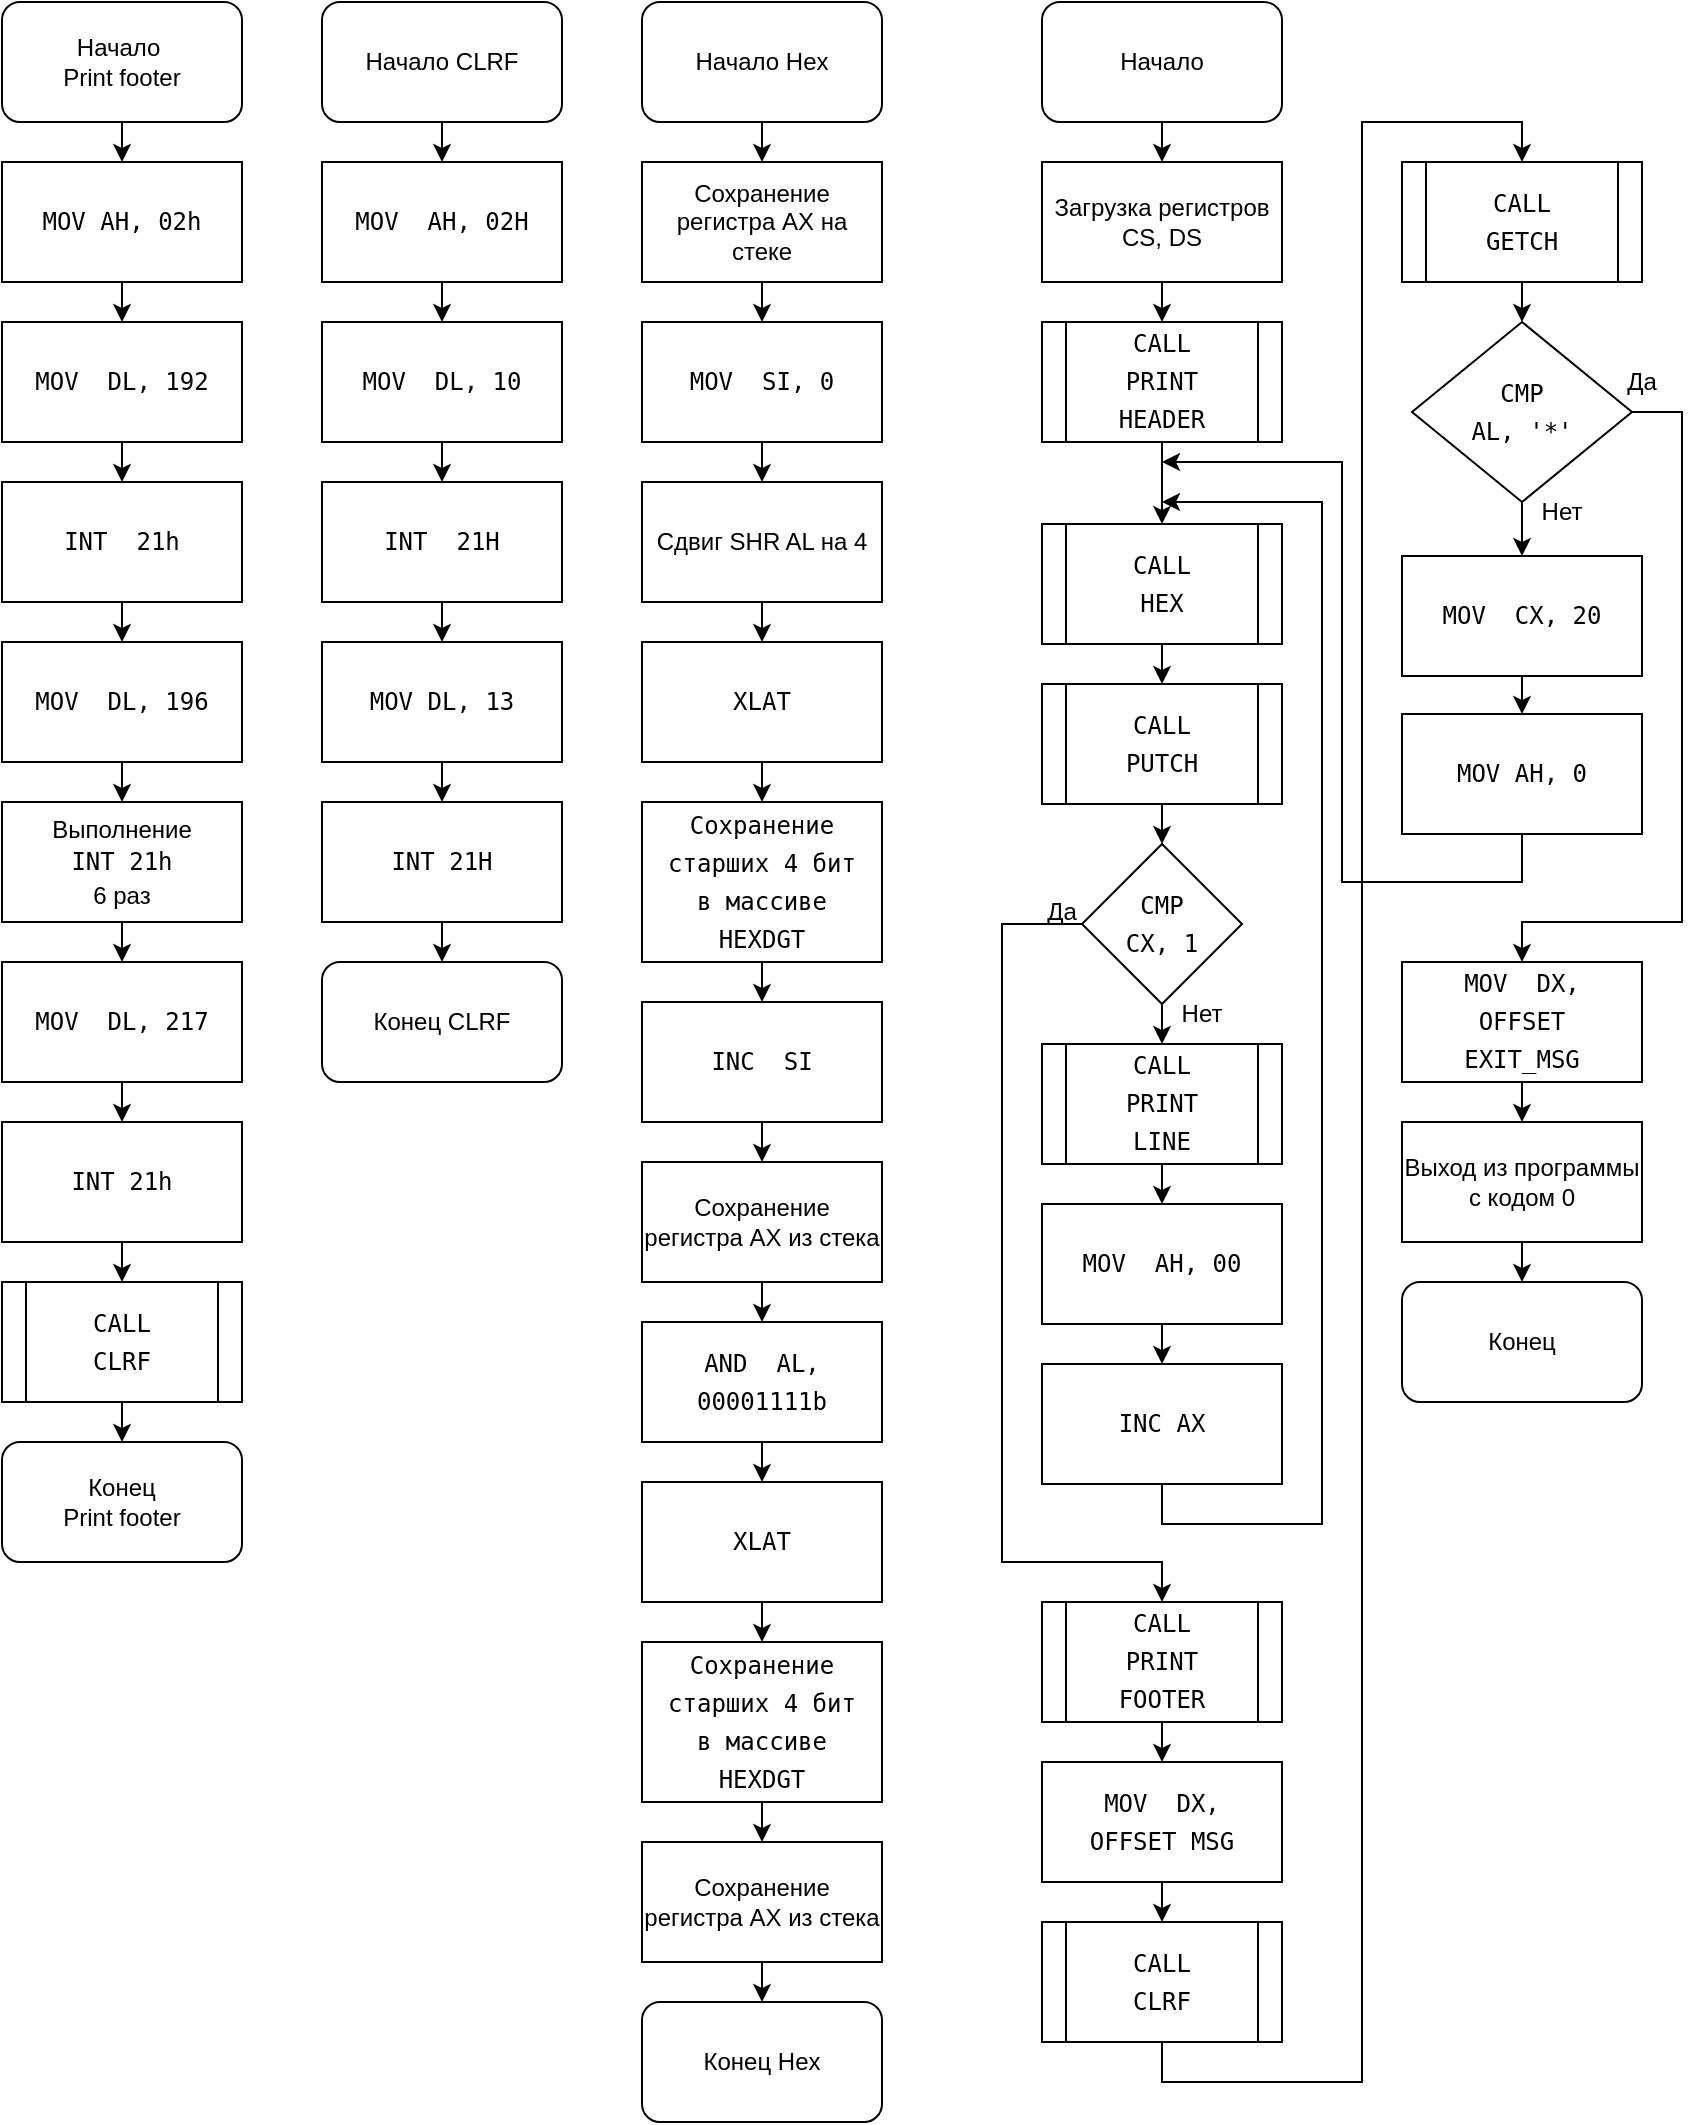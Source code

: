 <mxfile version="24.2.1" type="device">
  <diagram name="Страница — 1" id="1dpF23kXrjFjm8gWY1fu">
    <mxGraphModel dx="1234" dy="1182" grid="1" gridSize="10" guides="1" tooltips="1" connect="1" arrows="1" fold="1" page="1" pageScale="1" pageWidth="827" pageHeight="1169" math="0" shadow="0">
      <root>
        <mxCell id="0" />
        <mxCell id="1" parent="0" />
        <mxCell id="9ZyyZGhGzsiPdLYiachG-24" style="edgeStyle=orthogonalEdgeStyle;rounded=0;orthogonalLoop=1;jettySize=auto;html=1;exitX=0.5;exitY=1;exitDx=0;exitDy=0;entryX=0.5;entryY=0;entryDx=0;entryDy=0;fontSize=12;fontColor=#000000;" edge="1" parent="1" source="9ZyyZGhGzsiPdLYiachG-2" target="9ZyyZGhGzsiPdLYiachG-6">
          <mxGeometry relative="1" as="geometry" />
        </mxCell>
        <mxCell id="9ZyyZGhGzsiPdLYiachG-2" value="&lt;div style=&quot;font-size: 12px;&quot;&gt;Начало&amp;nbsp;&lt;/div&gt;&lt;div style=&quot;font-size: 12px;&quot;&gt;Print footer&lt;/div&gt;" style="rounded=1;whiteSpace=wrap;html=1;fontSize=12;fontColor=#000000;" vertex="1" parent="1">
          <mxGeometry x="40" y="40" width="120" height="60" as="geometry" />
        </mxCell>
        <mxCell id="9ZyyZGhGzsiPdLYiachG-5" style="edgeStyle=orthogonalEdgeStyle;rounded=0;orthogonalLoop=1;jettySize=auto;html=1;exitX=0.5;exitY=1;exitDx=0;exitDy=0;entryX=0.5;entryY=0;entryDx=0;entryDy=0;fontSize=12;fontColor=#000000;" edge="1" parent="1" source="9ZyyZGhGzsiPdLYiachG-6" target="9ZyyZGhGzsiPdLYiachG-8">
          <mxGeometry relative="1" as="geometry" />
        </mxCell>
        <mxCell id="9ZyyZGhGzsiPdLYiachG-6" value="&lt;div style=&quot;background-color: rgb(255, 255, 255); font-family: &amp;quot;Droid Sans Mono&amp;quot;, &amp;quot;monospace&amp;quot;, monospace; font-weight: normal; font-size: 12px; line-height: 19px; white-space: pre;&quot;&gt;&lt;div style=&quot;font-size: 12px;&quot;&gt;&lt;span style=&quot;font-size: 12px;&quot;&gt;MOV&lt;/span&gt; &lt;span style=&quot;font-size: 12px;&quot;&gt;AH&lt;/span&gt;&lt;span style=&quot;font-size: 12px;&quot;&gt;, &lt;/span&gt;&lt;span style=&quot;font-size: 12px;&quot;&gt;02h&lt;/span&gt;&lt;/div&gt;&lt;/div&gt;" style="rounded=0;whiteSpace=wrap;html=1;fontSize=12;fontColor=#000000;" vertex="1" parent="1">
          <mxGeometry x="40" y="120" width="120" height="60" as="geometry" />
        </mxCell>
        <mxCell id="9ZyyZGhGzsiPdLYiachG-7" style="edgeStyle=orthogonalEdgeStyle;rounded=0;orthogonalLoop=1;jettySize=auto;html=1;exitX=0.5;exitY=1;exitDx=0;exitDy=0;entryX=0.5;entryY=0;entryDx=0;entryDy=0;fontSize=12;fontColor=#000000;" edge="1" parent="1" source="9ZyyZGhGzsiPdLYiachG-8" target="9ZyyZGhGzsiPdLYiachG-10">
          <mxGeometry relative="1" as="geometry" />
        </mxCell>
        <mxCell id="9ZyyZGhGzsiPdLYiachG-8" value="&lt;div style=&quot;background-color: rgb(255, 255, 255); font-family: &amp;quot;Droid Sans Mono&amp;quot;, &amp;quot;monospace&amp;quot;, monospace; font-weight: normal; font-size: 12px; line-height: 19px; white-space: pre;&quot;&gt;&lt;div style=&quot;font-size: 12px;&quot;&gt;&lt;span style=&quot;font-size: 12px;&quot;&gt;MOV&lt;/span&gt;  &lt;span style=&quot;font-size: 12px;&quot;&gt;DL&lt;/span&gt;&lt;span style=&quot;font-size: 12px;&quot;&gt;, &lt;/span&gt;&lt;span style=&quot;font-size: 12px;&quot;&gt;192&lt;/span&gt;&lt;/div&gt;&lt;/div&gt;" style="rounded=0;whiteSpace=wrap;html=1;fontSize=12;fontColor=#000000;" vertex="1" parent="1">
          <mxGeometry x="40" y="200" width="120" height="60" as="geometry" />
        </mxCell>
        <mxCell id="9ZyyZGhGzsiPdLYiachG-9" style="edgeStyle=orthogonalEdgeStyle;rounded=0;orthogonalLoop=1;jettySize=auto;html=1;exitX=0.5;exitY=1;exitDx=0;exitDy=0;entryX=0.5;entryY=0;entryDx=0;entryDy=0;fontSize=12;fontColor=#000000;" edge="1" parent="1" source="9ZyyZGhGzsiPdLYiachG-10" target="9ZyyZGhGzsiPdLYiachG-12">
          <mxGeometry relative="1" as="geometry" />
        </mxCell>
        <mxCell id="9ZyyZGhGzsiPdLYiachG-10" value="&lt;div style=&quot;background-color: rgb(255, 255, 255); font-family: &amp;quot;Droid Sans Mono&amp;quot;, &amp;quot;monospace&amp;quot;, monospace; font-weight: normal; font-size: 12px; line-height: 19px; white-space: pre;&quot;&gt;&lt;div style=&quot;font-size: 12px;&quot;&gt;&lt;span style=&quot;font-size: 12px;&quot;&gt;INT&lt;/span&gt;  &lt;span style=&quot;font-size: 12px;&quot;&gt;21h&lt;/span&gt;&lt;/div&gt;&lt;/div&gt;" style="rounded=0;whiteSpace=wrap;html=1;fontSize=12;fontColor=#000000;" vertex="1" parent="1">
          <mxGeometry x="40" y="280" width="120" height="60" as="geometry" />
        </mxCell>
        <mxCell id="9ZyyZGhGzsiPdLYiachG-11" style="edgeStyle=orthogonalEdgeStyle;rounded=0;orthogonalLoop=1;jettySize=auto;html=1;exitX=0.5;exitY=1;exitDx=0;exitDy=0;entryX=0.5;entryY=0;entryDx=0;entryDy=0;fontSize=12;fontColor=#000000;" edge="1" parent="1" source="9ZyyZGhGzsiPdLYiachG-12" target="9ZyyZGhGzsiPdLYiachG-14">
          <mxGeometry relative="1" as="geometry" />
        </mxCell>
        <mxCell id="9ZyyZGhGzsiPdLYiachG-12" value="&lt;div style=&quot;background-color: rgb(255, 255, 255); font-family: &amp;quot;Droid Sans Mono&amp;quot;, &amp;quot;monospace&amp;quot;, monospace; font-weight: normal; font-size: 12px; line-height: 19px; white-space: pre;&quot;&gt;&lt;div style=&quot;font-size: 12px;&quot;&gt;&lt;span style=&quot;font-size: 12px;&quot;&gt;MOV&lt;/span&gt;  &lt;span style=&quot;font-size: 12px;&quot;&gt;DL&lt;/span&gt;&lt;span style=&quot;font-size: 12px;&quot;&gt;, &lt;/span&gt;&lt;span style=&quot;font-size: 12px;&quot;&gt;196&lt;/span&gt;&lt;/div&gt;&lt;/div&gt;" style="rounded=0;whiteSpace=wrap;html=1;fontSize=12;fontColor=#000000;" vertex="1" parent="1">
          <mxGeometry x="40" y="360" width="120" height="60" as="geometry" />
        </mxCell>
        <mxCell id="9ZyyZGhGzsiPdLYiachG-13" style="edgeStyle=orthogonalEdgeStyle;rounded=0;orthogonalLoop=1;jettySize=auto;html=1;exitX=0.5;exitY=1;exitDx=0;exitDy=0;entryX=0.5;entryY=0;entryDx=0;entryDy=0;fontSize=12;fontColor=#000000;" edge="1" parent="1" source="9ZyyZGhGzsiPdLYiachG-14" target="9ZyyZGhGzsiPdLYiachG-16">
          <mxGeometry relative="1" as="geometry" />
        </mxCell>
        <mxCell id="9ZyyZGhGzsiPdLYiachG-14" value="&lt;div style=&quot;font-size: 12px;&quot;&gt;Выполнение&lt;/div&gt;&lt;div style=&quot;font-size: 12px;&quot;&gt;&lt;div style=&quot;background-color: rgb(255, 255, 255); font-family: &amp;quot;Droid Sans Mono&amp;quot;, &amp;quot;monospace&amp;quot;, monospace; font-weight: normal; font-size: 12px; line-height: 19px; white-space: pre;&quot;&gt;&lt;div style=&quot;font-size: 12px;&quot;&gt;&lt;span style=&quot;font-size: 12px;&quot;&gt;INT&lt;/span&gt; &lt;span style=&quot;font-size: 12px;&quot;&gt;21h&lt;/span&gt;&lt;/div&gt;&lt;/div&gt;&lt;/div&gt;&lt;div style=&quot;font-size: 12px;&quot;&gt;6 раз&lt;br style=&quot;font-size: 12px;&quot;&gt;&lt;/div&gt;" style="rounded=0;whiteSpace=wrap;html=1;fontSize=12;fontColor=#000000;" vertex="1" parent="1">
          <mxGeometry x="40" y="440" width="120" height="60" as="geometry" />
        </mxCell>
        <mxCell id="9ZyyZGhGzsiPdLYiachG-15" style="edgeStyle=orthogonalEdgeStyle;rounded=0;orthogonalLoop=1;jettySize=auto;html=1;exitX=0.5;exitY=1;exitDx=0;exitDy=0;entryX=0.5;entryY=0;entryDx=0;entryDy=0;fontSize=12;fontColor=#000000;" edge="1" parent="1" source="9ZyyZGhGzsiPdLYiachG-16" target="9ZyyZGhGzsiPdLYiachG-18">
          <mxGeometry relative="1" as="geometry" />
        </mxCell>
        <mxCell id="9ZyyZGhGzsiPdLYiachG-16" value="&lt;div style=&quot;background-color: rgb(255, 255, 255); font-family: &amp;quot;Droid Sans Mono&amp;quot;, &amp;quot;monospace&amp;quot;, monospace; font-weight: normal; font-size: 12px; line-height: 19px; white-space: pre;&quot;&gt;&lt;div style=&quot;font-size: 12px;&quot;&gt;&lt;span style=&quot;font-size: 12px;&quot;&gt;MOV&lt;/span&gt;  &lt;span style=&quot;font-size: 12px;&quot;&gt;DL&lt;/span&gt;&lt;span style=&quot;font-size: 12px;&quot;&gt;, &lt;/span&gt;&lt;span style=&quot;font-size: 12px;&quot;&gt;217&lt;/span&gt;&lt;/div&gt;&lt;/div&gt;" style="rounded=0;whiteSpace=wrap;html=1;fontSize=12;fontColor=#000000;" vertex="1" parent="1">
          <mxGeometry x="40" y="520" width="120" height="60" as="geometry" />
        </mxCell>
        <mxCell id="9ZyyZGhGzsiPdLYiachG-17" style="edgeStyle=orthogonalEdgeStyle;rounded=0;orthogonalLoop=1;jettySize=auto;html=1;exitX=0.5;exitY=1;exitDx=0;exitDy=0;entryX=0.5;entryY=0;entryDx=0;entryDy=0;fontSize=12;fontColor=#000000;" edge="1" parent="1" source="9ZyyZGhGzsiPdLYiachG-18" target="9ZyyZGhGzsiPdLYiachG-22">
          <mxGeometry relative="1" as="geometry" />
        </mxCell>
        <mxCell id="9ZyyZGhGzsiPdLYiachG-18" value="&lt;div style=&quot;background-color: rgb(255, 255, 255); font-family: &amp;quot;Droid Sans Mono&amp;quot;, &amp;quot;monospace&amp;quot;, monospace; font-weight: normal; font-size: 12px; line-height: 19px; white-space: pre;&quot;&gt;&lt;div style=&quot;font-size: 12px;&quot;&gt;&lt;span style=&quot;font-size: 12px;&quot;&gt;INT&lt;/span&gt; &lt;span style=&quot;font-size: 12px;&quot;&gt;21h&lt;/span&gt;&lt;/div&gt;&lt;/div&gt;" style="rounded=0;whiteSpace=wrap;html=1;fontSize=12;fontColor=#000000;" vertex="1" parent="1">
          <mxGeometry x="40" y="600" width="120" height="60" as="geometry" />
        </mxCell>
        <mxCell id="9ZyyZGhGzsiPdLYiachG-25" style="edgeStyle=orthogonalEdgeStyle;rounded=0;orthogonalLoop=1;jettySize=auto;html=1;exitX=0.5;exitY=1;exitDx=0;exitDy=0;entryX=0.5;entryY=0;entryDx=0;entryDy=0;fontSize=12;fontColor=#000000;" edge="1" parent="1" source="9ZyyZGhGzsiPdLYiachG-22" target="9ZyyZGhGzsiPdLYiachG-23">
          <mxGeometry relative="1" as="geometry" />
        </mxCell>
        <mxCell id="9ZyyZGhGzsiPdLYiachG-22" value="&lt;div style=&quot;background-color: rgb(255, 255, 255); font-family: &amp;quot;Droid Sans Mono&amp;quot;, &amp;quot;monospace&amp;quot;, monospace; font-weight: normal; font-size: 12px; line-height: 19px; white-space: pre;&quot;&gt;&lt;div style=&quot;font-size: 12px;&quot;&gt;&lt;span style=&quot;font-size: 12px;&quot;&gt;CALL&lt;/span&gt;&lt;span style=&quot;font-size: 12px;&quot;&gt;&lt;br style=&quot;font-size: 12px;&quot;&gt;&lt;/span&gt;&lt;/div&gt;&lt;div style=&quot;font-size: 12px;&quot;&gt;&lt;span style=&quot;font-size: 12px;&quot;&gt;CLRF&lt;/span&gt;&lt;/div&gt;&lt;/div&gt;" style="shape=process;whiteSpace=wrap;html=1;backgroundOutline=1;fontSize=12;fontColor=#000000;" vertex="1" parent="1">
          <mxGeometry x="40" y="680" width="120" height="60" as="geometry" />
        </mxCell>
        <mxCell id="9ZyyZGhGzsiPdLYiachG-23" value="&lt;div style=&quot;font-size: 12px;&quot;&gt;Конец&lt;/div&gt;&lt;div style=&quot;font-size: 12px;&quot;&gt;Print footer&lt;/div&gt;" style="rounded=1;whiteSpace=wrap;html=1;fontSize=12;fontColor=#000000;" vertex="1" parent="1">
          <mxGeometry x="40" y="760" width="120" height="60" as="geometry" />
        </mxCell>
        <mxCell id="9ZyyZGhGzsiPdLYiachG-26" style="edgeStyle=orthogonalEdgeStyle;rounded=0;orthogonalLoop=1;jettySize=auto;html=1;exitX=0.5;exitY=1;exitDx=0;exitDy=0;entryX=0.5;entryY=0;entryDx=0;entryDy=0;fontSize=12;fontColor=#000000;" edge="1" parent="1" source="9ZyyZGhGzsiPdLYiachG-27" target="9ZyyZGhGzsiPdLYiachG-30">
          <mxGeometry relative="1" as="geometry" />
        </mxCell>
        <mxCell id="9ZyyZGhGzsiPdLYiachG-27" value="Начало CLRF" style="rounded=1;whiteSpace=wrap;html=1;fontSize=12;fontColor=#000000;" vertex="1" parent="1">
          <mxGeometry x="200" y="40" width="120" height="60" as="geometry" />
        </mxCell>
        <mxCell id="9ZyyZGhGzsiPdLYiachG-28" value="Конец CLRF" style="rounded=1;whiteSpace=wrap;html=1;fontSize=12;fontColor=#000000;" vertex="1" parent="1">
          <mxGeometry x="200" y="520" width="120" height="60" as="geometry" />
        </mxCell>
        <mxCell id="9ZyyZGhGzsiPdLYiachG-29" style="edgeStyle=orthogonalEdgeStyle;rounded=0;orthogonalLoop=1;jettySize=auto;html=1;exitX=0.5;exitY=1;exitDx=0;exitDy=0;entryX=0.5;entryY=0;entryDx=0;entryDy=0;fontSize=12;fontColor=#000000;" edge="1" parent="1" source="9ZyyZGhGzsiPdLYiachG-30" target="9ZyyZGhGzsiPdLYiachG-32">
          <mxGeometry relative="1" as="geometry" />
        </mxCell>
        <mxCell id="9ZyyZGhGzsiPdLYiachG-30" value="&lt;div style=&quot;background-color: rgb(255, 255, 255); font-family: &amp;quot;Droid Sans Mono&amp;quot;, &amp;quot;monospace&amp;quot;, monospace; font-weight: normal; font-size: 12px; line-height: 19px; white-space: pre;&quot;&gt;&lt;div style=&quot;font-size: 12px;&quot;&gt;&lt;span style=&quot;font-size: 12px;&quot;&gt;MOV&lt;/span&gt;  &lt;span style=&quot;font-size: 12px;&quot;&gt;AH&lt;/span&gt;&lt;span style=&quot;font-size: 12px;&quot;&gt;, &lt;/span&gt;&lt;span style=&quot;font-size: 12px;&quot;&gt;02H&lt;/span&gt;&lt;/div&gt;&lt;/div&gt;" style="rounded=0;whiteSpace=wrap;html=1;fontSize=12;fontColor=#000000;" vertex="1" parent="1">
          <mxGeometry x="200" y="120" width="120" height="60" as="geometry" />
        </mxCell>
        <mxCell id="9ZyyZGhGzsiPdLYiachG-31" style="edgeStyle=orthogonalEdgeStyle;rounded=0;orthogonalLoop=1;jettySize=auto;html=1;exitX=0.5;exitY=1;exitDx=0;exitDy=0;entryX=0.5;entryY=0;entryDx=0;entryDy=0;fontSize=12;fontColor=#000000;" edge="1" parent="1" source="9ZyyZGhGzsiPdLYiachG-32" target="9ZyyZGhGzsiPdLYiachG-34">
          <mxGeometry relative="1" as="geometry" />
        </mxCell>
        <mxCell id="9ZyyZGhGzsiPdLYiachG-32" value="&lt;div style=&quot;background-color: rgb(255, 255, 255); font-family: &amp;quot;Droid Sans Mono&amp;quot;, &amp;quot;monospace&amp;quot;, monospace; font-weight: normal; font-size: 12px; line-height: 19px; white-space: pre;&quot;&gt;&lt;div style=&quot;font-size: 12px;&quot;&gt;&lt;span style=&quot;font-size: 12px;&quot;&gt;MOV&lt;/span&gt;  &lt;span style=&quot;font-size: 12px;&quot;&gt;DL&lt;/span&gt;&lt;span style=&quot;font-size: 12px;&quot;&gt;, &lt;/span&gt;&lt;span style=&quot;font-size: 12px;&quot;&gt;10&lt;/span&gt;&lt;/div&gt;&lt;/div&gt;" style="rounded=0;whiteSpace=wrap;html=1;fontSize=12;fontColor=#000000;" vertex="1" parent="1">
          <mxGeometry x="200" y="200" width="120" height="60" as="geometry" />
        </mxCell>
        <mxCell id="9ZyyZGhGzsiPdLYiachG-33" style="edgeStyle=orthogonalEdgeStyle;rounded=0;orthogonalLoop=1;jettySize=auto;html=1;exitX=0.5;exitY=1;exitDx=0;exitDy=0;entryX=0.5;entryY=0;entryDx=0;entryDy=0;fontSize=12;fontColor=#000000;" edge="1" parent="1" source="9ZyyZGhGzsiPdLYiachG-34" target="9ZyyZGhGzsiPdLYiachG-36">
          <mxGeometry relative="1" as="geometry" />
        </mxCell>
        <mxCell id="9ZyyZGhGzsiPdLYiachG-34" value="&lt;div style=&quot;background-color: rgb(255, 255, 255); font-family: &amp;quot;Droid Sans Mono&amp;quot;, &amp;quot;monospace&amp;quot;, monospace; font-weight: normal; font-size: 12px; line-height: 19px; white-space: pre;&quot;&gt;&lt;div style=&quot;font-size: 12px;&quot;&gt;&lt;span style=&quot;font-size: 12px;&quot;&gt;INT&lt;/span&gt;  &lt;span style=&quot;font-size: 12px;&quot;&gt;21H&lt;/span&gt;&lt;/div&gt;&lt;/div&gt;" style="rounded=0;whiteSpace=wrap;html=1;fontSize=12;fontColor=#000000;" vertex="1" parent="1">
          <mxGeometry x="200" y="280" width="120" height="60" as="geometry" />
        </mxCell>
        <mxCell id="9ZyyZGhGzsiPdLYiachG-35" style="edgeStyle=orthogonalEdgeStyle;rounded=0;orthogonalLoop=1;jettySize=auto;html=1;exitX=0.5;exitY=1;exitDx=0;exitDy=0;entryX=0.5;entryY=0;entryDx=0;entryDy=0;fontSize=12;fontColor=#000000;" edge="1" parent="1" source="9ZyyZGhGzsiPdLYiachG-36" target="9ZyyZGhGzsiPdLYiachG-38">
          <mxGeometry relative="1" as="geometry" />
        </mxCell>
        <mxCell id="9ZyyZGhGzsiPdLYiachG-36" value="&lt;div style=&quot;background-color: rgb(255, 255, 255); font-family: &amp;quot;Droid Sans Mono&amp;quot;, &amp;quot;monospace&amp;quot;, monospace; font-weight: normal; font-size: 12px; line-height: 19px; white-space: pre;&quot;&gt;&lt;div style=&quot;font-size: 12px;&quot;&gt;&lt;span style=&quot;font-size: 12px;&quot;&gt;MOV&lt;/span&gt; &lt;span style=&quot;font-size: 12px;&quot;&gt;DL&lt;/span&gt;&lt;span style=&quot;font-size: 12px;&quot;&gt;, &lt;/span&gt;&lt;span style=&quot;font-size: 12px;&quot;&gt;13&lt;/span&gt;&lt;/div&gt;&lt;/div&gt;" style="rounded=0;whiteSpace=wrap;html=1;fontSize=12;fontColor=#000000;" vertex="1" parent="1">
          <mxGeometry x="200" y="360" width="120" height="60" as="geometry" />
        </mxCell>
        <mxCell id="9ZyyZGhGzsiPdLYiachG-37" style="edgeStyle=orthogonalEdgeStyle;rounded=0;orthogonalLoop=1;jettySize=auto;html=1;exitX=0.5;exitY=1;exitDx=0;exitDy=0;entryX=0.5;entryY=0;entryDx=0;entryDy=0;fontSize=12;fontColor=#000000;" edge="1" parent="1" source="9ZyyZGhGzsiPdLYiachG-38" target="9ZyyZGhGzsiPdLYiachG-28">
          <mxGeometry relative="1" as="geometry" />
        </mxCell>
        <mxCell id="9ZyyZGhGzsiPdLYiachG-38" value="&lt;div style=&quot;background-color: rgb(255, 255, 255); font-family: &amp;quot;Droid Sans Mono&amp;quot;, &amp;quot;monospace&amp;quot;, monospace; font-weight: normal; font-size: 12px; line-height: 19px; white-space: pre;&quot;&gt;&lt;div style=&quot;font-size: 12px;&quot;&gt;&lt;span style=&quot;font-size: 12px;&quot;&gt;INT&lt;/span&gt; &lt;span style=&quot;font-size: 12px;&quot;&gt;21H&lt;/span&gt;&lt;/div&gt;&lt;/div&gt;" style="rounded=0;whiteSpace=wrap;html=1;fontSize=12;fontColor=#000000;" vertex="1" parent="1">
          <mxGeometry x="200" y="440" width="120" height="60" as="geometry" />
        </mxCell>
        <mxCell id="9ZyyZGhGzsiPdLYiachG-53" style="edgeStyle=orthogonalEdgeStyle;rounded=0;orthogonalLoop=1;jettySize=auto;html=1;exitX=0.5;exitY=1;exitDx=0;exitDy=0;entryX=0.5;entryY=0;entryDx=0;entryDy=0;fontSize=12;fontColor=#000000;" edge="1" parent="1" source="9ZyyZGhGzsiPdLYiachG-39" target="9ZyyZGhGzsiPdLYiachG-40">
          <mxGeometry relative="1" as="geometry" />
        </mxCell>
        <mxCell id="9ZyyZGhGzsiPdLYiachG-39" value="Начало Hex" style="rounded=1;whiteSpace=wrap;html=1;fontSize=12;fontColor=#000000;" vertex="1" parent="1">
          <mxGeometry x="360" y="40" width="120" height="60" as="geometry" />
        </mxCell>
        <mxCell id="9ZyyZGhGzsiPdLYiachG-54" style="edgeStyle=orthogonalEdgeStyle;rounded=0;orthogonalLoop=1;jettySize=auto;html=1;exitX=0.5;exitY=1;exitDx=0;exitDy=0;entryX=0.5;entryY=0;entryDx=0;entryDy=0;fontSize=12;fontColor=#000000;" edge="1" parent="1" source="9ZyyZGhGzsiPdLYiachG-40" target="9ZyyZGhGzsiPdLYiachG-41">
          <mxGeometry relative="1" as="geometry" />
        </mxCell>
        <mxCell id="9ZyyZGhGzsiPdLYiachG-40" value="Сохранение регистра AX на стеке" style="rounded=0;whiteSpace=wrap;html=1;fontSize=12;fontColor=#000000;" vertex="1" parent="1">
          <mxGeometry x="360" y="120" width="120" height="60" as="geometry" />
        </mxCell>
        <mxCell id="9ZyyZGhGzsiPdLYiachG-55" style="edgeStyle=orthogonalEdgeStyle;rounded=0;orthogonalLoop=1;jettySize=auto;html=1;exitX=0.5;exitY=1;exitDx=0;exitDy=0;entryX=0.5;entryY=0;entryDx=0;entryDy=0;fontSize=12;fontColor=#000000;" edge="1" parent="1" source="9ZyyZGhGzsiPdLYiachG-41" target="9ZyyZGhGzsiPdLYiachG-42">
          <mxGeometry relative="1" as="geometry" />
        </mxCell>
        <mxCell id="9ZyyZGhGzsiPdLYiachG-41" value="&lt;div style=&quot;background-color: rgb(255, 255, 255); font-family: &amp;quot;Droid Sans Mono&amp;quot;, &amp;quot;monospace&amp;quot;, monospace; font-weight: normal; font-size: 12px; line-height: 19px; white-space: pre;&quot;&gt;&lt;div style=&quot;font-size: 12px;&quot;&gt;&lt;span style=&quot;font-size: 12px;&quot;&gt;MOV&lt;/span&gt;  &lt;span style=&quot;font-size: 12px;&quot;&gt;SI&lt;/span&gt;&lt;span style=&quot;font-size: 12px;&quot;&gt;, &lt;/span&gt;&lt;span style=&quot;font-size: 12px;&quot;&gt;0&lt;/span&gt;&lt;/div&gt;&lt;/div&gt;" style="rounded=0;whiteSpace=wrap;html=1;fontSize=12;fontColor=#000000;" vertex="1" parent="1">
          <mxGeometry x="360" y="200" width="120" height="60" as="geometry" />
        </mxCell>
        <mxCell id="9ZyyZGhGzsiPdLYiachG-56" style="edgeStyle=orthogonalEdgeStyle;rounded=0;orthogonalLoop=1;jettySize=auto;html=1;exitX=0.5;exitY=1;exitDx=0;exitDy=0;entryX=0.5;entryY=0;entryDx=0;entryDy=0;fontSize=12;fontColor=#000000;" edge="1" parent="1" source="9ZyyZGhGzsiPdLYiachG-42" target="9ZyyZGhGzsiPdLYiachG-43">
          <mxGeometry relative="1" as="geometry" />
        </mxCell>
        <mxCell id="9ZyyZGhGzsiPdLYiachG-42" value="Сдвиг SHR AL на 4" style="rounded=0;whiteSpace=wrap;html=1;fontSize=12;fontColor=#000000;" vertex="1" parent="1">
          <mxGeometry x="360" y="280" width="120" height="60" as="geometry" />
        </mxCell>
        <mxCell id="9ZyyZGhGzsiPdLYiachG-57" style="edgeStyle=orthogonalEdgeStyle;rounded=0;orthogonalLoop=1;jettySize=auto;html=1;exitX=0.5;exitY=1;exitDx=0;exitDy=0;entryX=0.5;entryY=0;entryDx=0;entryDy=0;fontSize=12;fontColor=#000000;" edge="1" parent="1" source="9ZyyZGhGzsiPdLYiachG-43" target="9ZyyZGhGzsiPdLYiachG-44">
          <mxGeometry relative="1" as="geometry" />
        </mxCell>
        <mxCell id="9ZyyZGhGzsiPdLYiachG-43" value="&lt;div style=&quot;background-color: rgb(255, 255, 255); font-family: &amp;quot;Droid Sans Mono&amp;quot;, &amp;quot;monospace&amp;quot;, monospace; font-weight: normal; font-size: 12px; line-height: 19px; white-space: pre;&quot;&gt;&lt;div style=&quot;font-size: 12px;&quot;&gt;&lt;span style=&quot;font-size: 12px;&quot;&gt;XLAT&lt;/span&gt;&lt;/div&gt;&lt;/div&gt;" style="rounded=0;whiteSpace=wrap;html=1;fontSize=12;fontColor=#000000;" vertex="1" parent="1">
          <mxGeometry x="360" y="360" width="120" height="60" as="geometry" />
        </mxCell>
        <mxCell id="9ZyyZGhGzsiPdLYiachG-58" style="edgeStyle=orthogonalEdgeStyle;rounded=0;orthogonalLoop=1;jettySize=auto;html=1;exitX=0.5;exitY=1;exitDx=0;exitDy=0;entryX=0.5;entryY=0;entryDx=0;entryDy=0;fontSize=12;fontColor=#000000;" edge="1" parent="1" source="9ZyyZGhGzsiPdLYiachG-44" target="9ZyyZGhGzsiPdLYiachG-45">
          <mxGeometry relative="1" as="geometry" />
        </mxCell>
        <mxCell id="9ZyyZGhGzsiPdLYiachG-44" value="&lt;div style=&quot;background-color: rgb(255, 255, 255); font-family: &amp;quot;Droid Sans Mono&amp;quot;, &amp;quot;monospace&amp;quot;, monospace; font-weight: normal; font-size: 12px; line-height: 19px; white-space: pre;&quot;&gt;&lt;div style=&quot;font-size: 12px;&quot;&gt;Сохранение&lt;/div&gt;&lt;div style=&quot;font-size: 12px;&quot;&gt;старших 4 бит&lt;/div&gt;&lt;div style=&quot;font-size: 12px;&quot;&gt;в массиве&lt;/div&gt;&lt;div style=&quot;font-size: 12px;&quot;&gt;HEXDGT&lt;/div&gt;&lt;/div&gt;" style="rounded=0;whiteSpace=wrap;html=1;fontSize=12;fontColor=#000000;" vertex="1" parent="1">
          <mxGeometry x="360" y="440" width="120" height="80" as="geometry" />
        </mxCell>
        <mxCell id="9ZyyZGhGzsiPdLYiachG-59" style="edgeStyle=orthogonalEdgeStyle;rounded=0;orthogonalLoop=1;jettySize=auto;html=1;exitX=0.5;exitY=1;exitDx=0;exitDy=0;entryX=0.5;entryY=0;entryDx=0;entryDy=0;fontSize=12;fontColor=#000000;" edge="1" parent="1" source="9ZyyZGhGzsiPdLYiachG-45" target="9ZyyZGhGzsiPdLYiachG-46">
          <mxGeometry relative="1" as="geometry" />
        </mxCell>
        <mxCell id="9ZyyZGhGzsiPdLYiachG-45" value="&lt;div style=&quot;background-color: rgb(255, 255, 255); font-family: &amp;quot;Droid Sans Mono&amp;quot;, &amp;quot;monospace&amp;quot;, monospace; font-weight: normal; font-size: 12px; line-height: 19px; white-space: pre;&quot;&gt;&lt;div style=&quot;font-size: 12px;&quot;&gt;&lt;span style=&quot;font-size: 12px;&quot;&gt;INC&lt;/span&gt;  &lt;span style=&quot;font-size: 12px;&quot;&gt;SI&lt;/span&gt;&lt;/div&gt;&lt;/div&gt;" style="rounded=0;whiteSpace=wrap;html=1;fontSize=12;fontColor=#000000;" vertex="1" parent="1">
          <mxGeometry x="360" y="540" width="120" height="60" as="geometry" />
        </mxCell>
        <mxCell id="9ZyyZGhGzsiPdLYiachG-60" style="edgeStyle=orthogonalEdgeStyle;rounded=0;orthogonalLoop=1;jettySize=auto;html=1;exitX=0.5;exitY=1;exitDx=0;exitDy=0;entryX=0.5;entryY=0;entryDx=0;entryDy=0;fontSize=12;fontColor=#000000;" edge="1" parent="1" source="9ZyyZGhGzsiPdLYiachG-46" target="9ZyyZGhGzsiPdLYiachG-47">
          <mxGeometry relative="1" as="geometry" />
        </mxCell>
        <mxCell id="9ZyyZGhGzsiPdLYiachG-46" value="Сохранение регистра AX из стека" style="rounded=0;whiteSpace=wrap;html=1;fontSize=12;fontColor=#000000;" vertex="1" parent="1">
          <mxGeometry x="360" y="620" width="120" height="60" as="geometry" />
        </mxCell>
        <mxCell id="9ZyyZGhGzsiPdLYiachG-61" style="edgeStyle=orthogonalEdgeStyle;rounded=0;orthogonalLoop=1;jettySize=auto;html=1;exitX=0.5;exitY=1;exitDx=0;exitDy=0;entryX=0.5;entryY=0;entryDx=0;entryDy=0;fontSize=12;fontColor=#000000;" edge="1" parent="1" source="9ZyyZGhGzsiPdLYiachG-47" target="9ZyyZGhGzsiPdLYiachG-49">
          <mxGeometry relative="1" as="geometry" />
        </mxCell>
        <mxCell id="9ZyyZGhGzsiPdLYiachG-47" value="&lt;div style=&quot;background-color: rgb(255, 255, 255); font-family: &amp;quot;Droid Sans Mono&amp;quot;, &amp;quot;monospace&amp;quot;, monospace; font-weight: normal; font-size: 12px; line-height: 19px; white-space: pre;&quot;&gt;&lt;div style=&quot;font-size: 12px;&quot;&gt;&lt;span style=&quot;font-size: 12px;&quot;&gt;AND&lt;/span&gt;  &lt;span style=&quot;font-size: 12px;&quot;&gt;AL&lt;/span&gt;&lt;span style=&quot;font-size: 12px;&quot;&gt;,&lt;/span&gt;&lt;/div&gt;&lt;div style=&quot;font-size: 12px;&quot;&gt;&lt;span style=&quot;font-size: 12px;&quot;&gt;00001111b&lt;/span&gt;&lt;/div&gt;&lt;/div&gt;" style="rounded=0;whiteSpace=wrap;html=1;fontSize=12;fontColor=#000000;" vertex="1" parent="1">
          <mxGeometry x="360" y="700" width="120" height="60" as="geometry" />
        </mxCell>
        <mxCell id="9ZyyZGhGzsiPdLYiachG-62" style="edgeStyle=orthogonalEdgeStyle;rounded=0;orthogonalLoop=1;jettySize=auto;html=1;exitX=0.5;exitY=1;exitDx=0;exitDy=0;entryX=0.5;entryY=0;entryDx=0;entryDy=0;fontSize=12;fontColor=#000000;" edge="1" parent="1" source="9ZyyZGhGzsiPdLYiachG-49" target="9ZyyZGhGzsiPdLYiachG-50">
          <mxGeometry relative="1" as="geometry" />
        </mxCell>
        <mxCell id="9ZyyZGhGzsiPdLYiachG-49" value="&lt;div style=&quot;background-color: rgb(255, 255, 255); font-family: &amp;quot;Droid Sans Mono&amp;quot;, &amp;quot;monospace&amp;quot;, monospace; font-weight: normal; font-size: 12px; line-height: 19px; white-space: pre;&quot;&gt;&lt;div style=&quot;font-size: 12px;&quot;&gt;&lt;span style=&quot;font-size: 12px;&quot;&gt;XLAT&lt;/span&gt;&lt;/div&gt;&lt;/div&gt;" style="rounded=0;whiteSpace=wrap;html=1;fontSize=12;fontColor=#000000;" vertex="1" parent="1">
          <mxGeometry x="360" y="780" width="120" height="60" as="geometry" />
        </mxCell>
        <mxCell id="9ZyyZGhGzsiPdLYiachG-63" style="edgeStyle=orthogonalEdgeStyle;rounded=0;orthogonalLoop=1;jettySize=auto;html=1;exitX=0.5;exitY=1;exitDx=0;exitDy=0;entryX=0.5;entryY=0;entryDx=0;entryDy=0;fontSize=12;fontColor=#000000;" edge="1" parent="1" source="9ZyyZGhGzsiPdLYiachG-50" target="9ZyyZGhGzsiPdLYiachG-51">
          <mxGeometry relative="1" as="geometry" />
        </mxCell>
        <mxCell id="9ZyyZGhGzsiPdLYiachG-50" value="&lt;div style=&quot;background-color: rgb(255, 255, 255); font-family: &amp;quot;Droid Sans Mono&amp;quot;, &amp;quot;monospace&amp;quot;, monospace; font-weight: normal; font-size: 12px; line-height: 19px; white-space: pre;&quot;&gt;&lt;div style=&quot;font-size: 12px;&quot;&gt;Сохранение&lt;/div&gt;&lt;div style=&quot;font-size: 12px;&quot;&gt;старших 4 бит&lt;/div&gt;&lt;div style=&quot;font-size: 12px;&quot;&gt;в массиве&lt;/div&gt;&lt;div style=&quot;font-size: 12px;&quot;&gt;HEXDGT&lt;/div&gt;&lt;/div&gt;" style="rounded=0;whiteSpace=wrap;html=1;fontSize=12;fontColor=#000000;" vertex="1" parent="1">
          <mxGeometry x="360" y="860" width="120" height="80" as="geometry" />
        </mxCell>
        <mxCell id="9ZyyZGhGzsiPdLYiachG-64" style="edgeStyle=orthogonalEdgeStyle;rounded=0;orthogonalLoop=1;jettySize=auto;html=1;exitX=0.5;exitY=1;exitDx=0;exitDy=0;entryX=0.5;entryY=0;entryDx=0;entryDy=0;fontSize=12;fontColor=#000000;" edge="1" parent="1" source="9ZyyZGhGzsiPdLYiachG-51" target="9ZyyZGhGzsiPdLYiachG-52">
          <mxGeometry relative="1" as="geometry" />
        </mxCell>
        <mxCell id="9ZyyZGhGzsiPdLYiachG-51" value="Сохранение регистра AX из стека" style="rounded=0;whiteSpace=wrap;html=1;fontSize=12;fontColor=#000000;" vertex="1" parent="1">
          <mxGeometry x="360" y="960" width="120" height="60" as="geometry" />
        </mxCell>
        <mxCell id="9ZyyZGhGzsiPdLYiachG-52" value="Конец Hex" style="rounded=1;whiteSpace=wrap;html=1;fontSize=12;fontColor=#000000;" vertex="1" parent="1">
          <mxGeometry x="360" y="1040" width="120" height="60" as="geometry" />
        </mxCell>
        <mxCell id="9ZyyZGhGzsiPdLYiachG-75" style="edgeStyle=orthogonalEdgeStyle;rounded=0;orthogonalLoop=1;jettySize=auto;html=1;exitX=0.5;exitY=1;exitDx=0;exitDy=0;entryX=0.5;entryY=0;entryDx=0;entryDy=0;fontSize=12;fontColor=#000000;" edge="1" parent="1" source="9ZyyZGhGzsiPdLYiachG-65" target="9ZyyZGhGzsiPdLYiachG-66">
          <mxGeometry relative="1" as="geometry" />
        </mxCell>
        <mxCell id="9ZyyZGhGzsiPdLYiachG-65" value="Начало" style="rounded=1;whiteSpace=wrap;html=1;fontSize=12;fontColor=#000000;" vertex="1" parent="1">
          <mxGeometry x="560" y="40" width="120" height="60" as="geometry" />
        </mxCell>
        <mxCell id="9ZyyZGhGzsiPdLYiachG-76" style="edgeStyle=orthogonalEdgeStyle;rounded=0;orthogonalLoop=1;jettySize=auto;html=1;exitX=0.5;exitY=1;exitDx=0;exitDy=0;entryX=0.5;entryY=0;entryDx=0;entryDy=0;fontSize=12;fontColor=#000000;" edge="1" parent="1" source="9ZyyZGhGzsiPdLYiachG-66" target="9ZyyZGhGzsiPdLYiachG-68">
          <mxGeometry relative="1" as="geometry" />
        </mxCell>
        <mxCell id="9ZyyZGhGzsiPdLYiachG-66" value="Загрузка регистров CS, DS" style="rounded=0;whiteSpace=wrap;html=1;fontSize=12;fontColor=#000000;" vertex="1" parent="1">
          <mxGeometry x="560" y="120" width="120" height="60" as="geometry" />
        </mxCell>
        <mxCell id="9ZyyZGhGzsiPdLYiachG-77" style="edgeStyle=orthogonalEdgeStyle;rounded=0;orthogonalLoop=1;jettySize=auto;html=1;exitX=0.5;exitY=1;exitDx=0;exitDy=0;entryX=0.5;entryY=0;entryDx=0;entryDy=0;fontSize=12;fontColor=#000000;" edge="1" parent="1" source="9ZyyZGhGzsiPdLYiachG-68" target="9ZyyZGhGzsiPdLYiachG-69">
          <mxGeometry relative="1" as="geometry" />
        </mxCell>
        <mxCell id="9ZyyZGhGzsiPdLYiachG-68" value="&lt;div style=&quot;background-color: rgb(255, 255, 255); font-family: &amp;quot;Droid Sans Mono&amp;quot;, &amp;quot;monospace&amp;quot;, monospace; font-weight: normal; font-size: 12px; line-height: 19px; white-space: pre;&quot;&gt;&lt;div style=&quot;font-size: 12px;&quot;&gt;&lt;span style=&quot;font-size: 12px;&quot;&gt;CALL&lt;/span&gt;&lt;span style=&quot;font-size: 12px;&quot;&gt;&lt;br style=&quot;font-size: 12px;&quot;&gt;&lt;/span&gt;&lt;/div&gt;&lt;div style=&quot;font-size: 12px;&quot;&gt;&lt;span style=&quot;font-size: 12px;&quot;&gt;PRINT&lt;/span&gt;&lt;/div&gt;&lt;div style=&quot;font-size: 12px;&quot;&gt;&lt;span style=&quot;font-size: 12px;&quot;&gt;HEADER&lt;/span&gt;&lt;/div&gt;&lt;/div&gt;" style="shape=process;whiteSpace=wrap;html=1;backgroundOutline=1;fontSize=12;fontColor=#000000;" vertex="1" parent="1">
          <mxGeometry x="560" y="200" width="120" height="60" as="geometry" />
        </mxCell>
        <mxCell id="9ZyyZGhGzsiPdLYiachG-78" style="edgeStyle=orthogonalEdgeStyle;rounded=0;orthogonalLoop=1;jettySize=auto;html=1;exitX=0.5;exitY=1;exitDx=0;exitDy=0;entryX=0.5;entryY=0;entryDx=0;entryDy=0;fontSize=12;fontColor=#000000;" edge="1" parent="1" source="9ZyyZGhGzsiPdLYiachG-69" target="9ZyyZGhGzsiPdLYiachG-70">
          <mxGeometry relative="1" as="geometry" />
        </mxCell>
        <mxCell id="9ZyyZGhGzsiPdLYiachG-69" value="&lt;div style=&quot;background-color: rgb(255, 255, 255); font-family: &amp;quot;Droid Sans Mono&amp;quot;, &amp;quot;monospace&amp;quot;, monospace; font-weight: normal; font-size: 12px; line-height: 19px; white-space: pre;&quot;&gt;&lt;div style=&quot;font-size: 12px;&quot;&gt;&lt;span style=&quot;font-size: 12px;&quot;&gt;CALL&lt;/span&gt;&lt;span style=&quot;font-size: 12px;&quot;&gt;&lt;br style=&quot;font-size: 12px;&quot;&gt;&lt;/span&gt;&lt;/div&gt;&lt;div style=&quot;font-size: 12px;&quot;&gt;&lt;span style=&quot;font-size: 12px;&quot;&gt;HEX&lt;/span&gt;&lt;/div&gt;&lt;/div&gt;" style="shape=process;whiteSpace=wrap;html=1;backgroundOutline=1;fontSize=12;fontColor=#000000;" vertex="1" parent="1">
          <mxGeometry x="560" y="301" width="120" height="60" as="geometry" />
        </mxCell>
        <mxCell id="9ZyyZGhGzsiPdLYiachG-79" style="edgeStyle=orthogonalEdgeStyle;rounded=0;orthogonalLoop=1;jettySize=auto;html=1;exitX=0.5;exitY=1;exitDx=0;exitDy=0;entryX=0.5;entryY=0;entryDx=0;entryDy=0;fontSize=12;fontColor=#000000;" edge="1" parent="1" source="9ZyyZGhGzsiPdLYiachG-70" target="9ZyyZGhGzsiPdLYiachG-71">
          <mxGeometry relative="1" as="geometry" />
        </mxCell>
        <mxCell id="9ZyyZGhGzsiPdLYiachG-70" value="&lt;div style=&quot;background-color: rgb(255, 255, 255); font-family: &amp;quot;Droid Sans Mono&amp;quot;, &amp;quot;monospace&amp;quot;, monospace; font-weight: normal; font-size: 12px; line-height: 19px; white-space: pre;&quot;&gt;&lt;div style=&quot;font-size: 12px;&quot;&gt;&lt;span style=&quot;font-size: 12px;&quot;&gt;CALL&lt;/span&gt;&lt;span style=&quot;font-size: 12px;&quot;&gt;&lt;br style=&quot;font-size: 12px;&quot;&gt;&lt;/span&gt;&lt;/div&gt;&lt;div style=&quot;font-size: 12px;&quot;&gt;&lt;span style=&quot;font-size: 12px;&quot;&gt;PUTCH&lt;/span&gt;&lt;/div&gt;&lt;/div&gt;" style="shape=process;whiteSpace=wrap;html=1;backgroundOutline=1;fontSize=12;fontColor=#000000;" vertex="1" parent="1">
          <mxGeometry x="560" y="381" width="120" height="60" as="geometry" />
        </mxCell>
        <mxCell id="9ZyyZGhGzsiPdLYiachG-80" style="edgeStyle=orthogonalEdgeStyle;rounded=0;orthogonalLoop=1;jettySize=auto;html=1;exitX=0.5;exitY=1;exitDx=0;exitDy=0;entryX=0.5;entryY=0;entryDx=0;entryDy=0;fontSize=12;fontColor=#000000;" edge="1" parent="1" source="9ZyyZGhGzsiPdLYiachG-71" target="9ZyyZGhGzsiPdLYiachG-72">
          <mxGeometry relative="1" as="geometry" />
        </mxCell>
        <mxCell id="9ZyyZGhGzsiPdLYiachG-87" style="edgeStyle=orthogonalEdgeStyle;rounded=0;orthogonalLoop=1;jettySize=auto;html=1;exitX=0;exitY=0.5;exitDx=0;exitDy=0;entryX=0.5;entryY=0;entryDx=0;entryDy=0;fontSize=12;fontColor=#000000;" edge="1" parent="1" source="9ZyyZGhGzsiPdLYiachG-71" target="9ZyyZGhGzsiPdLYiachG-86">
          <mxGeometry relative="1" as="geometry">
            <Array as="points">
              <mxPoint x="540" y="501" />
              <mxPoint x="540" y="820" />
              <mxPoint x="620" y="820" />
            </Array>
          </mxGeometry>
        </mxCell>
        <mxCell id="9ZyyZGhGzsiPdLYiachG-71" value="&lt;div style=&quot;background-color: rgb(255, 255, 255); font-family: &amp;quot;Droid Sans Mono&amp;quot;, &amp;quot;monospace&amp;quot;, monospace; font-weight: normal; font-size: 12px; line-height: 19px; white-space: pre;&quot;&gt;&lt;div style=&quot;font-size: 12px;&quot;&gt;&lt;span style=&quot;font-size: 12px;&quot;&gt;CMP&lt;/span&gt;&lt;/div&gt;&lt;div style=&quot;font-size: 12px;&quot;&gt;&lt;span style=&quot;font-size: 12px;&quot;&gt;CX&lt;/span&gt;&lt;span style=&quot;font-size: 12px;&quot;&gt;, &lt;/span&gt;&lt;span style=&quot;font-size: 12px;&quot;&gt;1&lt;/span&gt;&lt;/div&gt;&lt;/div&gt;" style="rhombus;whiteSpace=wrap;html=1;fontSize=12;fontColor=#000000;" vertex="1" parent="1">
          <mxGeometry x="580" y="461" width="80" height="80" as="geometry" />
        </mxCell>
        <mxCell id="9ZyyZGhGzsiPdLYiachG-81" style="edgeStyle=orthogonalEdgeStyle;rounded=0;orthogonalLoop=1;jettySize=auto;html=1;exitX=0.5;exitY=1;exitDx=0;exitDy=0;entryX=0.5;entryY=0;entryDx=0;entryDy=0;fontSize=12;fontColor=#000000;" edge="1" parent="1" source="9ZyyZGhGzsiPdLYiachG-72" target="9ZyyZGhGzsiPdLYiachG-73">
          <mxGeometry relative="1" as="geometry" />
        </mxCell>
        <mxCell id="9ZyyZGhGzsiPdLYiachG-72" value="&lt;div style=&quot;background-color: rgb(255, 255, 255); font-family: &amp;quot;Droid Sans Mono&amp;quot;, &amp;quot;monospace&amp;quot;, monospace; font-weight: normal; font-size: 12px; line-height: 19px; white-space: pre;&quot;&gt;&lt;div style=&quot;font-size: 12px;&quot;&gt;&lt;span style=&quot;font-size: 12px;&quot;&gt;CALL&lt;/span&gt;&lt;span style=&quot;font-size: 12px;&quot;&gt;&lt;br style=&quot;font-size: 12px;&quot;&gt;&lt;/span&gt;&lt;/div&gt;&lt;div style=&quot;font-size: 12px;&quot;&gt;&lt;span style=&quot;font-size: 12px;&quot;&gt;PRINT&lt;/span&gt;&lt;/div&gt;&lt;div style=&quot;font-size: 12px;&quot;&gt;LINE&lt;br style=&quot;font-size: 12px;&quot;&gt;&lt;/div&gt;&lt;/div&gt;" style="shape=process;whiteSpace=wrap;html=1;backgroundOutline=1;fontSize=12;fontColor=#000000;" vertex="1" parent="1">
          <mxGeometry x="560" y="561" width="120" height="60" as="geometry" />
        </mxCell>
        <mxCell id="9ZyyZGhGzsiPdLYiachG-82" style="edgeStyle=orthogonalEdgeStyle;rounded=0;orthogonalLoop=1;jettySize=auto;html=1;exitX=0.5;exitY=1;exitDx=0;exitDy=0;entryX=0.5;entryY=0;entryDx=0;entryDy=0;fontSize=12;fontColor=#000000;" edge="1" parent="1" source="9ZyyZGhGzsiPdLYiachG-73" target="9ZyyZGhGzsiPdLYiachG-74">
          <mxGeometry relative="1" as="geometry" />
        </mxCell>
        <mxCell id="9ZyyZGhGzsiPdLYiachG-73" value="&lt;div style=&quot;background-color: rgb(255, 255, 255); font-family: &amp;quot;Droid Sans Mono&amp;quot;, &amp;quot;monospace&amp;quot;, monospace; font-weight: normal; font-size: 12px; line-height: 19px; white-space: pre;&quot;&gt;&lt;div style=&quot;font-size: 12px;&quot;&gt;&lt;span style=&quot;font-size: 12px;&quot;&gt;MOV&lt;/span&gt;  &lt;span style=&quot;font-size: 12px;&quot;&gt;AH&lt;/span&gt;&lt;span style=&quot;font-size: 12px;&quot;&gt;, &lt;/span&gt;&lt;span style=&quot;font-size: 12px;&quot;&gt;00&lt;/span&gt;&lt;/div&gt;&lt;/div&gt;" style="rounded=0;whiteSpace=wrap;html=1;fontSize=12;fontColor=#000000;" vertex="1" parent="1">
          <mxGeometry x="560" y="641" width="120" height="60" as="geometry" />
        </mxCell>
        <mxCell id="9ZyyZGhGzsiPdLYiachG-85" style="edgeStyle=orthogonalEdgeStyle;rounded=0;orthogonalLoop=1;jettySize=auto;html=1;exitX=0.5;exitY=1;exitDx=0;exitDy=0;fontSize=12;fontColor=#000000;" edge="1" parent="1" source="9ZyyZGhGzsiPdLYiachG-74">
          <mxGeometry relative="1" as="geometry">
            <mxPoint x="620" y="290" as="targetPoint" />
            <Array as="points">
              <mxPoint x="620" y="801" />
              <mxPoint x="700" y="801" />
              <mxPoint x="700" y="290" />
            </Array>
          </mxGeometry>
        </mxCell>
        <mxCell id="9ZyyZGhGzsiPdLYiachG-74" value="&lt;div style=&quot;background-color: rgb(255, 255, 255); font-family: &amp;quot;Droid Sans Mono&amp;quot;, &amp;quot;monospace&amp;quot;, monospace; font-weight: normal; font-size: 12px; line-height: 19px; white-space: pre;&quot;&gt;&lt;div style=&quot;font-size: 12px;&quot;&gt;&lt;span style=&quot;font-size: 12px;&quot;&gt;INC&lt;/span&gt; &lt;span style=&quot;font-size: 12px;&quot;&gt;AX&lt;/span&gt;&lt;/div&gt;&lt;/div&gt;" style="rounded=0;whiteSpace=wrap;html=1;fontSize=12;fontColor=#000000;" vertex="1" parent="1">
          <mxGeometry x="560" y="721" width="120" height="60" as="geometry" />
        </mxCell>
        <mxCell id="9ZyyZGhGzsiPdLYiachG-83" value="Нет" style="text;html=1;align=center;verticalAlign=middle;whiteSpace=wrap;rounded=0;fontSize=12;fontColor=#000000;" vertex="1" parent="1">
          <mxGeometry x="610" y="531" width="60" height="30" as="geometry" />
        </mxCell>
        <mxCell id="9ZyyZGhGzsiPdLYiachG-90" style="edgeStyle=orthogonalEdgeStyle;rounded=0;orthogonalLoop=1;jettySize=auto;html=1;exitX=0.5;exitY=1;exitDx=0;exitDy=0;entryX=0.5;entryY=0;entryDx=0;entryDy=0;fontSize=12;fontColor=#000000;" edge="1" parent="1" source="9ZyyZGhGzsiPdLYiachG-86" target="9ZyyZGhGzsiPdLYiachG-89">
          <mxGeometry relative="1" as="geometry" />
        </mxCell>
        <mxCell id="9ZyyZGhGzsiPdLYiachG-86" value="&lt;div style=&quot;background-color: rgb(255, 255, 255); font-family: &amp;quot;Droid Sans Mono&amp;quot;, &amp;quot;monospace&amp;quot;, monospace; font-weight: normal; font-size: 12px; line-height: 19px; white-space: pre;&quot;&gt;&lt;div style=&quot;font-size: 12px;&quot;&gt;&lt;span style=&quot;font-size: 12px;&quot;&gt;CALL&lt;/span&gt;&lt;span style=&quot;font-size: 12px;&quot;&gt;&lt;br style=&quot;font-size: 12px;&quot;&gt;&lt;/span&gt;&lt;/div&gt;&lt;div style=&quot;font-size: 12px;&quot;&gt;&lt;span style=&quot;font-size: 12px;&quot;&gt;PRINT&lt;/span&gt;&lt;/div&gt;&lt;div style=&quot;font-size: 12px;&quot;&gt;FOOTER&lt;br style=&quot;font-size: 12px;&quot;&gt;&lt;/div&gt;&lt;/div&gt;" style="shape=process;whiteSpace=wrap;html=1;backgroundOutline=1;fontSize=12;fontColor=#000000;" vertex="1" parent="1">
          <mxGeometry x="560" y="840" width="120" height="60" as="geometry" />
        </mxCell>
        <mxCell id="9ZyyZGhGzsiPdLYiachG-88" value="Да" style="text;html=1;align=center;verticalAlign=middle;whiteSpace=wrap;rounded=0;fontSize=12;fontColor=#000000;" vertex="1" parent="1">
          <mxGeometry x="540" y="480" width="60" height="30" as="geometry" />
        </mxCell>
        <mxCell id="9ZyyZGhGzsiPdLYiachG-93" style="edgeStyle=orthogonalEdgeStyle;rounded=0;orthogonalLoop=1;jettySize=auto;html=1;exitX=0.5;exitY=1;exitDx=0;exitDy=0;entryX=0.5;entryY=0;entryDx=0;entryDy=0;fontSize=12;fontColor=#000000;" edge="1" parent="1" source="9ZyyZGhGzsiPdLYiachG-89" target="9ZyyZGhGzsiPdLYiachG-92">
          <mxGeometry relative="1" as="geometry" />
        </mxCell>
        <mxCell id="9ZyyZGhGzsiPdLYiachG-89" value="&lt;div style=&quot;background-color: rgb(255, 255, 255); font-family: &amp;quot;Droid Sans Mono&amp;quot;, &amp;quot;monospace&amp;quot;, monospace; font-weight: normal; font-size: 12px; line-height: 19px; white-space: pre;&quot;&gt;&lt;div style=&quot;font-size: 12px;&quot;&gt;&lt;span style=&quot;font-size: 12px;&quot;&gt;MOV&lt;/span&gt;  &lt;span style=&quot;font-size: 12px;&quot;&gt;DX&lt;/span&gt;&lt;span style=&quot;font-size: 12px;&quot;&gt;,&lt;/span&gt;&lt;/div&gt;&lt;div style=&quot;font-size: 12px;&quot;&gt;&lt;span style=&quot;font-size: 12px;&quot;&gt;OFFSET MSG&lt;/span&gt;&lt;/div&gt;&lt;/div&gt;" style="rounded=0;whiteSpace=wrap;html=1;fontSize=12;fontColor=#000000;" vertex="1" parent="1">
          <mxGeometry x="560" y="920" width="120" height="60" as="geometry" />
        </mxCell>
        <mxCell id="9ZyyZGhGzsiPdLYiachG-105" style="edgeStyle=orthogonalEdgeStyle;rounded=0;orthogonalLoop=1;jettySize=auto;html=1;exitX=0.5;exitY=1;exitDx=0;exitDy=0;entryX=0.5;entryY=0;entryDx=0;entryDy=0;fontSize=12;fontColor=#000000;" edge="1" parent="1" source="9ZyyZGhGzsiPdLYiachG-92" target="9ZyyZGhGzsiPdLYiachG-94">
          <mxGeometry relative="1" as="geometry">
            <Array as="points">
              <mxPoint x="620" y="1080" />
              <mxPoint x="720" y="1080" />
              <mxPoint x="720" y="100" />
              <mxPoint x="800" y="100" />
            </Array>
          </mxGeometry>
        </mxCell>
        <mxCell id="9ZyyZGhGzsiPdLYiachG-92" value="&lt;div style=&quot;background-color: rgb(255, 255, 255); font-family: &amp;quot;Droid Sans Mono&amp;quot;, &amp;quot;monospace&amp;quot;, monospace; font-weight: normal; font-size: 12px; line-height: 19px; white-space: pre;&quot;&gt;&lt;div style=&quot;font-size: 12px;&quot;&gt;&lt;span style=&quot;font-size: 12px;&quot;&gt;CALL&lt;/span&gt;&lt;span style=&quot;font-size: 12px;&quot;&gt;&lt;br style=&quot;font-size: 12px;&quot;&gt;&lt;/span&gt;&lt;/div&gt;&lt;div style=&quot;font-size: 12px;&quot;&gt;&lt;span style=&quot;font-size: 12px;&quot;&gt;CLRF&lt;/span&gt;&lt;/div&gt;&lt;/div&gt;" style="shape=process;whiteSpace=wrap;html=1;backgroundOutline=1;fontSize=12;fontColor=#000000;" vertex="1" parent="1">
          <mxGeometry x="560" y="1000" width="120" height="60" as="geometry" />
        </mxCell>
        <mxCell id="9ZyyZGhGzsiPdLYiachG-99" style="edgeStyle=orthogonalEdgeStyle;rounded=0;orthogonalLoop=1;jettySize=auto;html=1;exitX=0.5;exitY=1;exitDx=0;exitDy=0;entryX=0.5;entryY=0;entryDx=0;entryDy=0;fontSize=12;fontColor=#000000;" edge="1" parent="1" source="9ZyyZGhGzsiPdLYiachG-94" target="9ZyyZGhGzsiPdLYiachG-96">
          <mxGeometry relative="1" as="geometry" />
        </mxCell>
        <mxCell id="9ZyyZGhGzsiPdLYiachG-94" value="&lt;div style=&quot;background-color: rgb(255, 255, 255); font-family: &amp;quot;Droid Sans Mono&amp;quot;, &amp;quot;monospace&amp;quot;, monospace; font-weight: normal; font-size: 12px; line-height: 19px; white-space: pre;&quot;&gt;&lt;div style=&quot;font-size: 12px;&quot;&gt;&lt;span style=&quot;font-size: 12px;&quot;&gt;CALL&lt;/span&gt;&lt;span style=&quot;font-size: 12px;&quot;&gt;&lt;br style=&quot;font-size: 12px;&quot;&gt;&lt;/span&gt;&lt;/div&gt;&lt;div style=&quot;font-size: 12px;&quot;&gt;&lt;span style=&quot;font-size: 12px;&quot;&gt;GETCH&lt;br style=&quot;font-size: 12px;&quot;&gt;&lt;/span&gt;&lt;/div&gt;&lt;/div&gt;" style="shape=process;whiteSpace=wrap;html=1;backgroundOutline=1;fontSize=12;fontColor=#000000;" vertex="1" parent="1">
          <mxGeometry x="740" y="120" width="120" height="60" as="geometry" />
        </mxCell>
        <mxCell id="9ZyyZGhGzsiPdLYiachG-104" style="edgeStyle=orthogonalEdgeStyle;rounded=0;orthogonalLoop=1;jettySize=auto;html=1;exitX=0.5;exitY=1;exitDx=0;exitDy=0;entryX=0.5;entryY=0;entryDx=0;entryDy=0;fontSize=12;fontColor=#000000;" edge="1" parent="1" source="9ZyyZGhGzsiPdLYiachG-96" target="9ZyyZGhGzsiPdLYiachG-97">
          <mxGeometry relative="1" as="geometry" />
        </mxCell>
        <mxCell id="9ZyyZGhGzsiPdLYiachG-111" style="edgeStyle=orthogonalEdgeStyle;rounded=0;orthogonalLoop=1;jettySize=auto;html=1;exitX=1;exitY=0.5;exitDx=0;exitDy=0;entryX=0.5;entryY=0;entryDx=0;entryDy=0;fontSize=12;fontColor=#000000;" edge="1" parent="1" source="9ZyyZGhGzsiPdLYiachG-96" target="9ZyyZGhGzsiPdLYiachG-106">
          <mxGeometry relative="1" as="geometry">
            <Array as="points">
              <mxPoint x="880" y="245" />
              <mxPoint x="880" y="500" />
              <mxPoint x="800" y="500" />
            </Array>
          </mxGeometry>
        </mxCell>
        <mxCell id="9ZyyZGhGzsiPdLYiachG-96" value="&lt;div style=&quot;background-color: rgb(255, 255, 255); font-family: &amp;quot;Droid Sans Mono&amp;quot;, &amp;quot;monospace&amp;quot;, monospace; font-weight: normal; font-size: 12px; line-height: 19px; white-space: pre;&quot;&gt;&lt;div style=&quot;font-size: 12px;&quot;&gt;&lt;span style=&quot;font-size: 12px;&quot;&gt;CMP&lt;/span&gt;&lt;/div&gt;&lt;div style=&quot;font-size: 12px;&quot;&gt;&lt;span style=&quot;font-size: 12px;&quot;&gt;AL&lt;/span&gt;&lt;span style=&quot;font-size: 12px;&quot;&gt;, &lt;/span&gt;&lt;span style=&quot;font-size: 12px;&quot;&gt;&#39;*&#39;&lt;/span&gt;&lt;/div&gt;&lt;/div&gt;" style="rhombus;whiteSpace=wrap;html=1;fontSize=12;fontColor=#000000;" vertex="1" parent="1">
          <mxGeometry x="745" y="200" width="110" height="90" as="geometry" />
        </mxCell>
        <mxCell id="9ZyyZGhGzsiPdLYiachG-101" style="edgeStyle=orthogonalEdgeStyle;rounded=0;orthogonalLoop=1;jettySize=auto;html=1;exitX=0.5;exitY=1;exitDx=0;exitDy=0;entryX=0.5;entryY=0;entryDx=0;entryDy=0;fontSize=12;fontColor=#000000;" edge="1" parent="1" source="9ZyyZGhGzsiPdLYiachG-97" target="9ZyyZGhGzsiPdLYiachG-98">
          <mxGeometry relative="1" as="geometry" />
        </mxCell>
        <mxCell id="9ZyyZGhGzsiPdLYiachG-97" value="&lt;div style=&quot;background-color: rgb(255, 255, 255); font-family: &amp;quot;Droid Sans Mono&amp;quot;, &amp;quot;monospace&amp;quot;, monospace; font-weight: normal; font-size: 12px; line-height: 19px; white-space: pre;&quot;&gt;&lt;div style=&quot;font-size: 12px;&quot;&gt;&lt;span style=&quot;font-size: 12px;&quot;&gt;MOV&lt;/span&gt;  &lt;span style=&quot;font-size: 12px;&quot;&gt;CX&lt;/span&gt;&lt;span style=&quot;font-size: 12px;&quot;&gt;, &lt;/span&gt;&lt;span style=&quot;font-size: 12px;&quot;&gt;20&lt;/span&gt;&lt;/div&gt;&lt;/div&gt;" style="rounded=0;whiteSpace=wrap;html=1;fontSize=12;fontColor=#000000;" vertex="1" parent="1">
          <mxGeometry x="740" y="317" width="120" height="60" as="geometry" />
        </mxCell>
        <mxCell id="9ZyyZGhGzsiPdLYiachG-102" style="edgeStyle=orthogonalEdgeStyle;rounded=0;orthogonalLoop=1;jettySize=auto;html=1;exitX=0.5;exitY=1;exitDx=0;exitDy=0;fontSize=12;fontColor=#000000;" edge="1" parent="1" source="9ZyyZGhGzsiPdLYiachG-98">
          <mxGeometry relative="1" as="geometry">
            <mxPoint x="620" y="270" as="targetPoint" />
            <Array as="points">
              <mxPoint x="800" y="480" />
              <mxPoint x="710" y="480" />
              <mxPoint x="710" y="270" />
            </Array>
          </mxGeometry>
        </mxCell>
        <mxCell id="9ZyyZGhGzsiPdLYiachG-98" value="&lt;div style=&quot;background-color: rgb(255, 255, 255); font-family: &amp;quot;Droid Sans Mono&amp;quot;, &amp;quot;monospace&amp;quot;, monospace; font-weight: normal; font-size: 12px; line-height: 19px; white-space: pre;&quot;&gt;&lt;div style=&quot;font-size: 12px;&quot;&gt;&lt;span style=&quot;font-size: 12px;&quot;&gt;MOV&lt;/span&gt; &lt;span style=&quot;font-size: 12px;&quot;&gt;AH&lt;/span&gt;&lt;span style=&quot;font-size: 12px;&quot;&gt;, &lt;/span&gt;&lt;span style=&quot;font-size: 12px;&quot;&gt;0&lt;/span&gt;&lt;/div&gt;&lt;/div&gt;" style="rounded=0;whiteSpace=wrap;html=1;fontSize=12;fontColor=#000000;" vertex="1" parent="1">
          <mxGeometry x="740" y="396" width="120" height="60" as="geometry" />
        </mxCell>
        <mxCell id="9ZyyZGhGzsiPdLYiachG-103" value="Нет" style="text;html=1;align=center;verticalAlign=middle;whiteSpace=wrap;rounded=0;fontSize=12;fontColor=#000000;" vertex="1" parent="1">
          <mxGeometry x="790" y="280" width="60" height="30" as="geometry" />
        </mxCell>
        <mxCell id="9ZyyZGhGzsiPdLYiachG-110" style="edgeStyle=orthogonalEdgeStyle;rounded=0;orthogonalLoop=1;jettySize=auto;html=1;exitX=0.5;exitY=1;exitDx=0;exitDy=0;entryX=0.5;entryY=0;entryDx=0;entryDy=0;fontSize=12;fontColor=#000000;" edge="1" parent="1" source="9ZyyZGhGzsiPdLYiachG-106" target="9ZyyZGhGzsiPdLYiachG-108">
          <mxGeometry relative="1" as="geometry" />
        </mxCell>
        <mxCell id="9ZyyZGhGzsiPdLYiachG-106" value="&lt;div style=&quot;background-color: rgb(255, 255, 255); font-family: &amp;quot;Droid Sans Mono&amp;quot;, &amp;quot;monospace&amp;quot;, monospace; font-weight: normal; font-size: 12px; line-height: 19px; white-space: pre;&quot;&gt;&lt;div style=&quot;font-size: 12px;&quot;&gt;&lt;span style=&quot;font-size: 12px;&quot;&gt;MOV&lt;/span&gt;  &lt;span style=&quot;font-size: 12px;&quot;&gt;DX&lt;/span&gt;&lt;span style=&quot;font-size: 12px;&quot;&gt;,&lt;/span&gt;&lt;/div&gt;&lt;div style=&quot;font-size: 12px;&quot;&gt;&lt;span style=&quot;font-size: 12px;&quot;&gt;OFFSET&lt;/span&gt;&lt;/div&gt;&lt;div style=&quot;font-size: 12px;&quot;&gt;&lt;span style=&quot;font-size: 12px;&quot;&gt;EXIT_MSG&lt;/span&gt;&lt;/div&gt;&lt;/div&gt;" style="rounded=0;whiteSpace=wrap;html=1;fontSize=12;fontColor=#000000;" vertex="1" parent="1">
          <mxGeometry x="740" y="520" width="120" height="60" as="geometry" />
        </mxCell>
        <mxCell id="9ZyyZGhGzsiPdLYiachG-107" style="edgeStyle=orthogonalEdgeStyle;rounded=0;orthogonalLoop=1;jettySize=auto;html=1;exitX=0.5;exitY=1;exitDx=0;exitDy=0;entryX=0.5;entryY=0;entryDx=0;entryDy=0;fontSize=12;fontColor=#000000;" edge="1" parent="1" source="9ZyyZGhGzsiPdLYiachG-108" target="9ZyyZGhGzsiPdLYiachG-109">
          <mxGeometry relative="1" as="geometry" />
        </mxCell>
        <mxCell id="9ZyyZGhGzsiPdLYiachG-108" value="Выход из программы с кодом 0" style="rounded=0;whiteSpace=wrap;html=1;fontSize=12;fontColor=#000000;" vertex="1" parent="1">
          <mxGeometry x="740" y="600" width="120" height="60" as="geometry" />
        </mxCell>
        <mxCell id="9ZyyZGhGzsiPdLYiachG-109" value="Конец" style="rounded=1;whiteSpace=wrap;html=1;fontSize=12;fontColor=#000000;" vertex="1" parent="1">
          <mxGeometry x="740" y="680" width="120" height="60" as="geometry" />
        </mxCell>
        <mxCell id="9ZyyZGhGzsiPdLYiachG-112" value="Да" style="text;html=1;align=center;verticalAlign=middle;whiteSpace=wrap;rounded=0;fontSize=12;fontColor=#000000;" vertex="1" parent="1">
          <mxGeometry x="830" y="215" width="60" height="30" as="geometry" />
        </mxCell>
      </root>
    </mxGraphModel>
  </diagram>
</mxfile>
